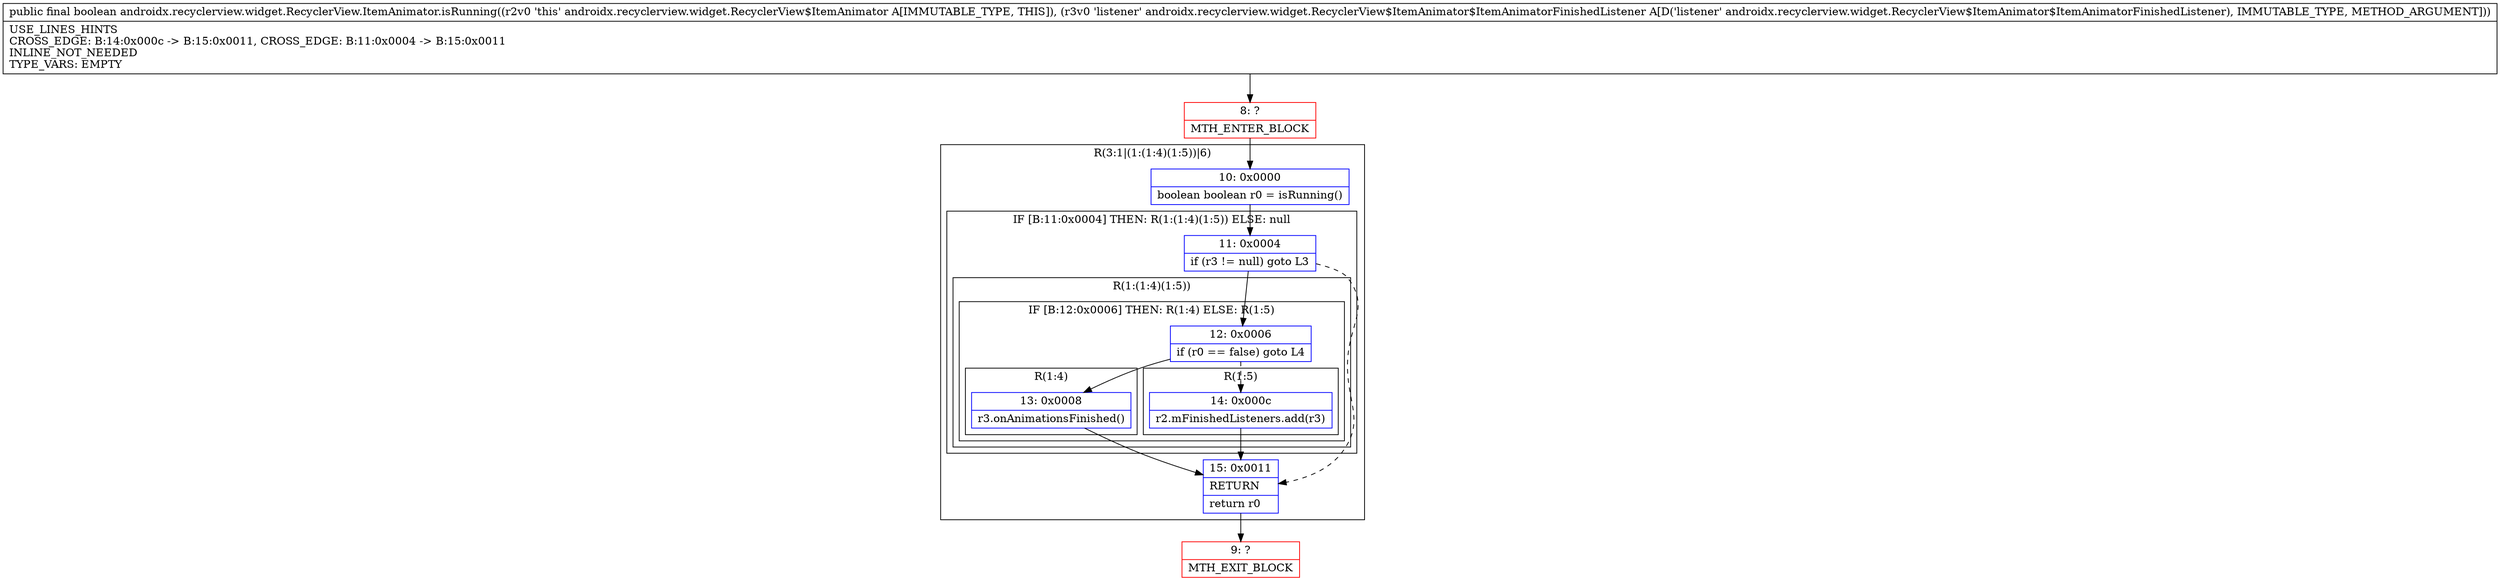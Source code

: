 digraph "CFG forandroidx.recyclerview.widget.RecyclerView.ItemAnimator.isRunning(Landroidx\/recyclerview\/widget\/RecyclerView$ItemAnimator$ItemAnimatorFinishedListener;)Z" {
subgraph cluster_Region_1585604328 {
label = "R(3:1|(1:(1:4)(1:5))|6)";
node [shape=record,color=blue];
Node_10 [shape=record,label="{10\:\ 0x0000|boolean boolean r0 = isRunning()\l}"];
subgraph cluster_IfRegion_1429719159 {
label = "IF [B:11:0x0004] THEN: R(1:(1:4)(1:5)) ELSE: null";
node [shape=record,color=blue];
Node_11 [shape=record,label="{11\:\ 0x0004|if (r3 != null) goto L3\l}"];
subgraph cluster_Region_1287217746 {
label = "R(1:(1:4)(1:5))";
node [shape=record,color=blue];
subgraph cluster_IfRegion_1553980777 {
label = "IF [B:12:0x0006] THEN: R(1:4) ELSE: R(1:5)";
node [shape=record,color=blue];
Node_12 [shape=record,label="{12\:\ 0x0006|if (r0 == false) goto L4\l}"];
subgraph cluster_Region_480902064 {
label = "R(1:4)";
node [shape=record,color=blue];
Node_13 [shape=record,label="{13\:\ 0x0008|r3.onAnimationsFinished()\l}"];
}
subgraph cluster_Region_1419387179 {
label = "R(1:5)";
node [shape=record,color=blue];
Node_14 [shape=record,label="{14\:\ 0x000c|r2.mFinishedListeners.add(r3)\l}"];
}
}
}
}
Node_15 [shape=record,label="{15\:\ 0x0011|RETURN\l|return r0\l}"];
}
Node_8 [shape=record,color=red,label="{8\:\ ?|MTH_ENTER_BLOCK\l}"];
Node_9 [shape=record,color=red,label="{9\:\ ?|MTH_EXIT_BLOCK\l}"];
MethodNode[shape=record,label="{public final boolean androidx.recyclerview.widget.RecyclerView.ItemAnimator.isRunning((r2v0 'this' androidx.recyclerview.widget.RecyclerView$ItemAnimator A[IMMUTABLE_TYPE, THIS]), (r3v0 'listener' androidx.recyclerview.widget.RecyclerView$ItemAnimator$ItemAnimatorFinishedListener A[D('listener' androidx.recyclerview.widget.RecyclerView$ItemAnimator$ItemAnimatorFinishedListener), IMMUTABLE_TYPE, METHOD_ARGUMENT]))  | USE_LINES_HINTS\lCROSS_EDGE: B:14:0x000c \-\> B:15:0x0011, CROSS_EDGE: B:11:0x0004 \-\> B:15:0x0011\lINLINE_NOT_NEEDED\lTYPE_VARS: EMPTY\l}"];
MethodNode -> Node_8;Node_10 -> Node_11;
Node_11 -> Node_12;
Node_11 -> Node_15[style=dashed];
Node_12 -> Node_13;
Node_12 -> Node_14[style=dashed];
Node_13 -> Node_15;
Node_14 -> Node_15;
Node_15 -> Node_9;
Node_8 -> Node_10;
}

